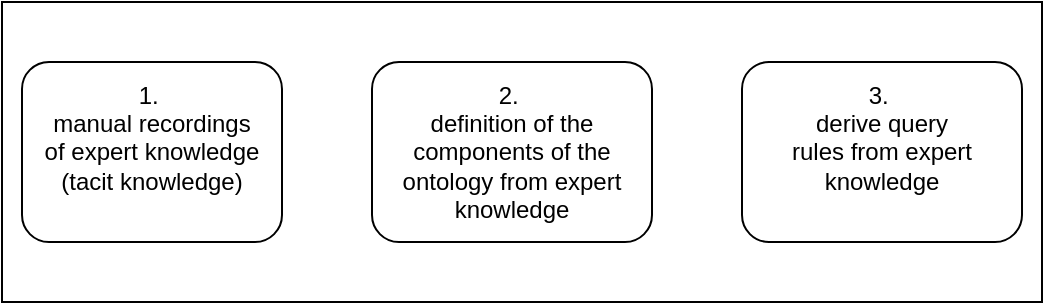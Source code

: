 <mxfile version="20.8.20" type="github">
  <diagram name="Seite-1" id="RJvYFIgA1jTDfQoryFv9">
    <mxGraphModel dx="635" dy="438" grid="1" gridSize="10" guides="1" tooltips="1" connect="1" arrows="1" fold="1" page="1" pageScale="1" pageWidth="827" pageHeight="1169" math="0" shadow="0">
      <root>
        <mxCell id="0" />
        <mxCell id="1" parent="0" />
        <mxCell id="w9BvsOtMLpVSpGhDAIVH-1" value="" style="rounded=0;whiteSpace=wrap;html=1;" vertex="1" parent="1">
          <mxGeometry x="200" y="150" width="520" height="150" as="geometry" />
        </mxCell>
        <mxCell id="w9BvsOtMLpVSpGhDAIVH-2" value="&lt;font style=&quot;font-size: 12px;&quot;&gt;&lt;font style=&quot;background-color: initial;&quot;&gt;1.&amp;nbsp;&lt;br&gt;&lt;/font&gt;&lt;span style=&quot;background-color: initial;&quot;&gt;manual recordings &lt;br&gt;of expert knowledge&lt;/span&gt;&lt;br&gt;&lt;span style=&quot;background-color: initial;&quot;&gt;(tacit knowledge)&lt;br&gt;&lt;br&gt;&lt;/span&gt;&lt;/font&gt;" style="rounded=1;whiteSpace=wrap;html=1;align=center;" vertex="1" parent="1">
          <mxGeometry x="210" y="180" width="130" height="90" as="geometry" />
        </mxCell>
        <mxCell id="w9BvsOtMLpVSpGhDAIVH-4" value="&lt;font style=&quot;font-size: 12px;&quot;&gt;&lt;span style=&quot;background-color: initial;&quot;&gt;2.&amp;nbsp;&lt;br&gt;&lt;/span&gt;&lt;span style=&quot;background-color: initial;&quot;&gt;definition of the components of the ontology from expert knowledge&lt;/span&gt;&lt;/font&gt;&lt;span style=&quot;background-color: initial;&quot;&gt;&lt;br&gt;&lt;/span&gt;" style="rounded=1;whiteSpace=wrap;html=1;align=center;" vertex="1" parent="1">
          <mxGeometry x="385" y="180" width="140" height="90" as="geometry" />
        </mxCell>
        <mxCell id="w9BvsOtMLpVSpGhDAIVH-7" value="&lt;p style=&quot;border-color: var(--border-color); margin-top: 0pt; margin-bottom: 0pt; margin-left: 0in; direction: ltr; unicode-bidi: embed; word-break: normal;&quot;&gt;&lt;font style=&quot;font-size: 12px;&quot;&gt;3.&amp;nbsp;&lt;/font&gt;&lt;/p&gt;&lt;p style=&quot;border-color: var(--border-color); margin-top: 0pt; margin-bottom: 0pt; margin-left: 0in; direction: ltr; unicode-bidi: embed; word-break: normal;&quot;&gt;&lt;font style=&quot;font-size: 12px;&quot;&gt;derive&amp;nbsp;&lt;/font&gt;&lt;span style=&quot;background-color: initial;&quot;&gt;query rules&amp;nbsp;&lt;/span&gt;&lt;font style=&quot;background-color: initial; border-color: var(--border-color);&quot;&gt;from&lt;/font&gt;&lt;span style=&quot;background-color: initial;&quot;&gt;&amp;nbsp;expert&lt;/span&gt;&lt;/p&gt;&lt;p style=&quot;border-color: var(--border-color); margin-top: 0pt; margin-bottom: 0pt; margin-left: 0in; direction: ltr; unicode-bidi: embed; word-break: normal;&quot;&gt;&lt;font style=&quot;font-size: 12px;&quot;&gt;knowledge&lt;/font&gt;&lt;/p&gt;&lt;p style=&quot;border-color: var(--border-color); margin-top: 0pt; margin-bottom: 0pt; margin-left: 0in; direction: ltr; unicode-bidi: embed; word-break: normal;&quot;&gt;&lt;font style=&quot;font-size: 12px;&quot;&gt;&lt;br&gt;&lt;/font&gt;&lt;/p&gt;" style="rounded=1;whiteSpace=wrap;html=1;align=center;" vertex="1" parent="1">
          <mxGeometry x="570" y="180" width="140" height="90" as="geometry" />
        </mxCell>
      </root>
    </mxGraphModel>
  </diagram>
</mxfile>
